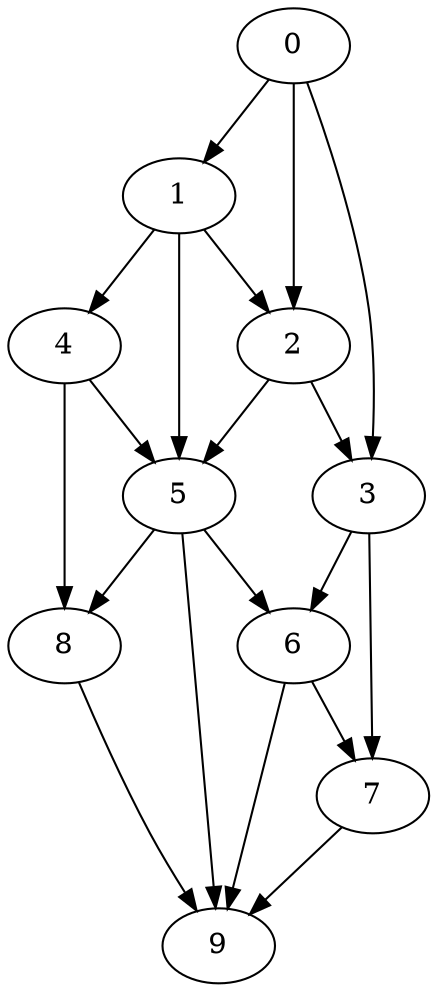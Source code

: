 digraph G {
0 -> 1
0 -> 2
0 -> 3
1 -> 2
1 -> 4
1 -> 5
2 -> 3
2 -> 5
3 -> 6
3 -> 7
4 -> 5
4 -> 8
5 -> 6
5 -> 8
5 -> 9
6 -> 7
6 -> 9
7 -> 9
8 -> 9
}